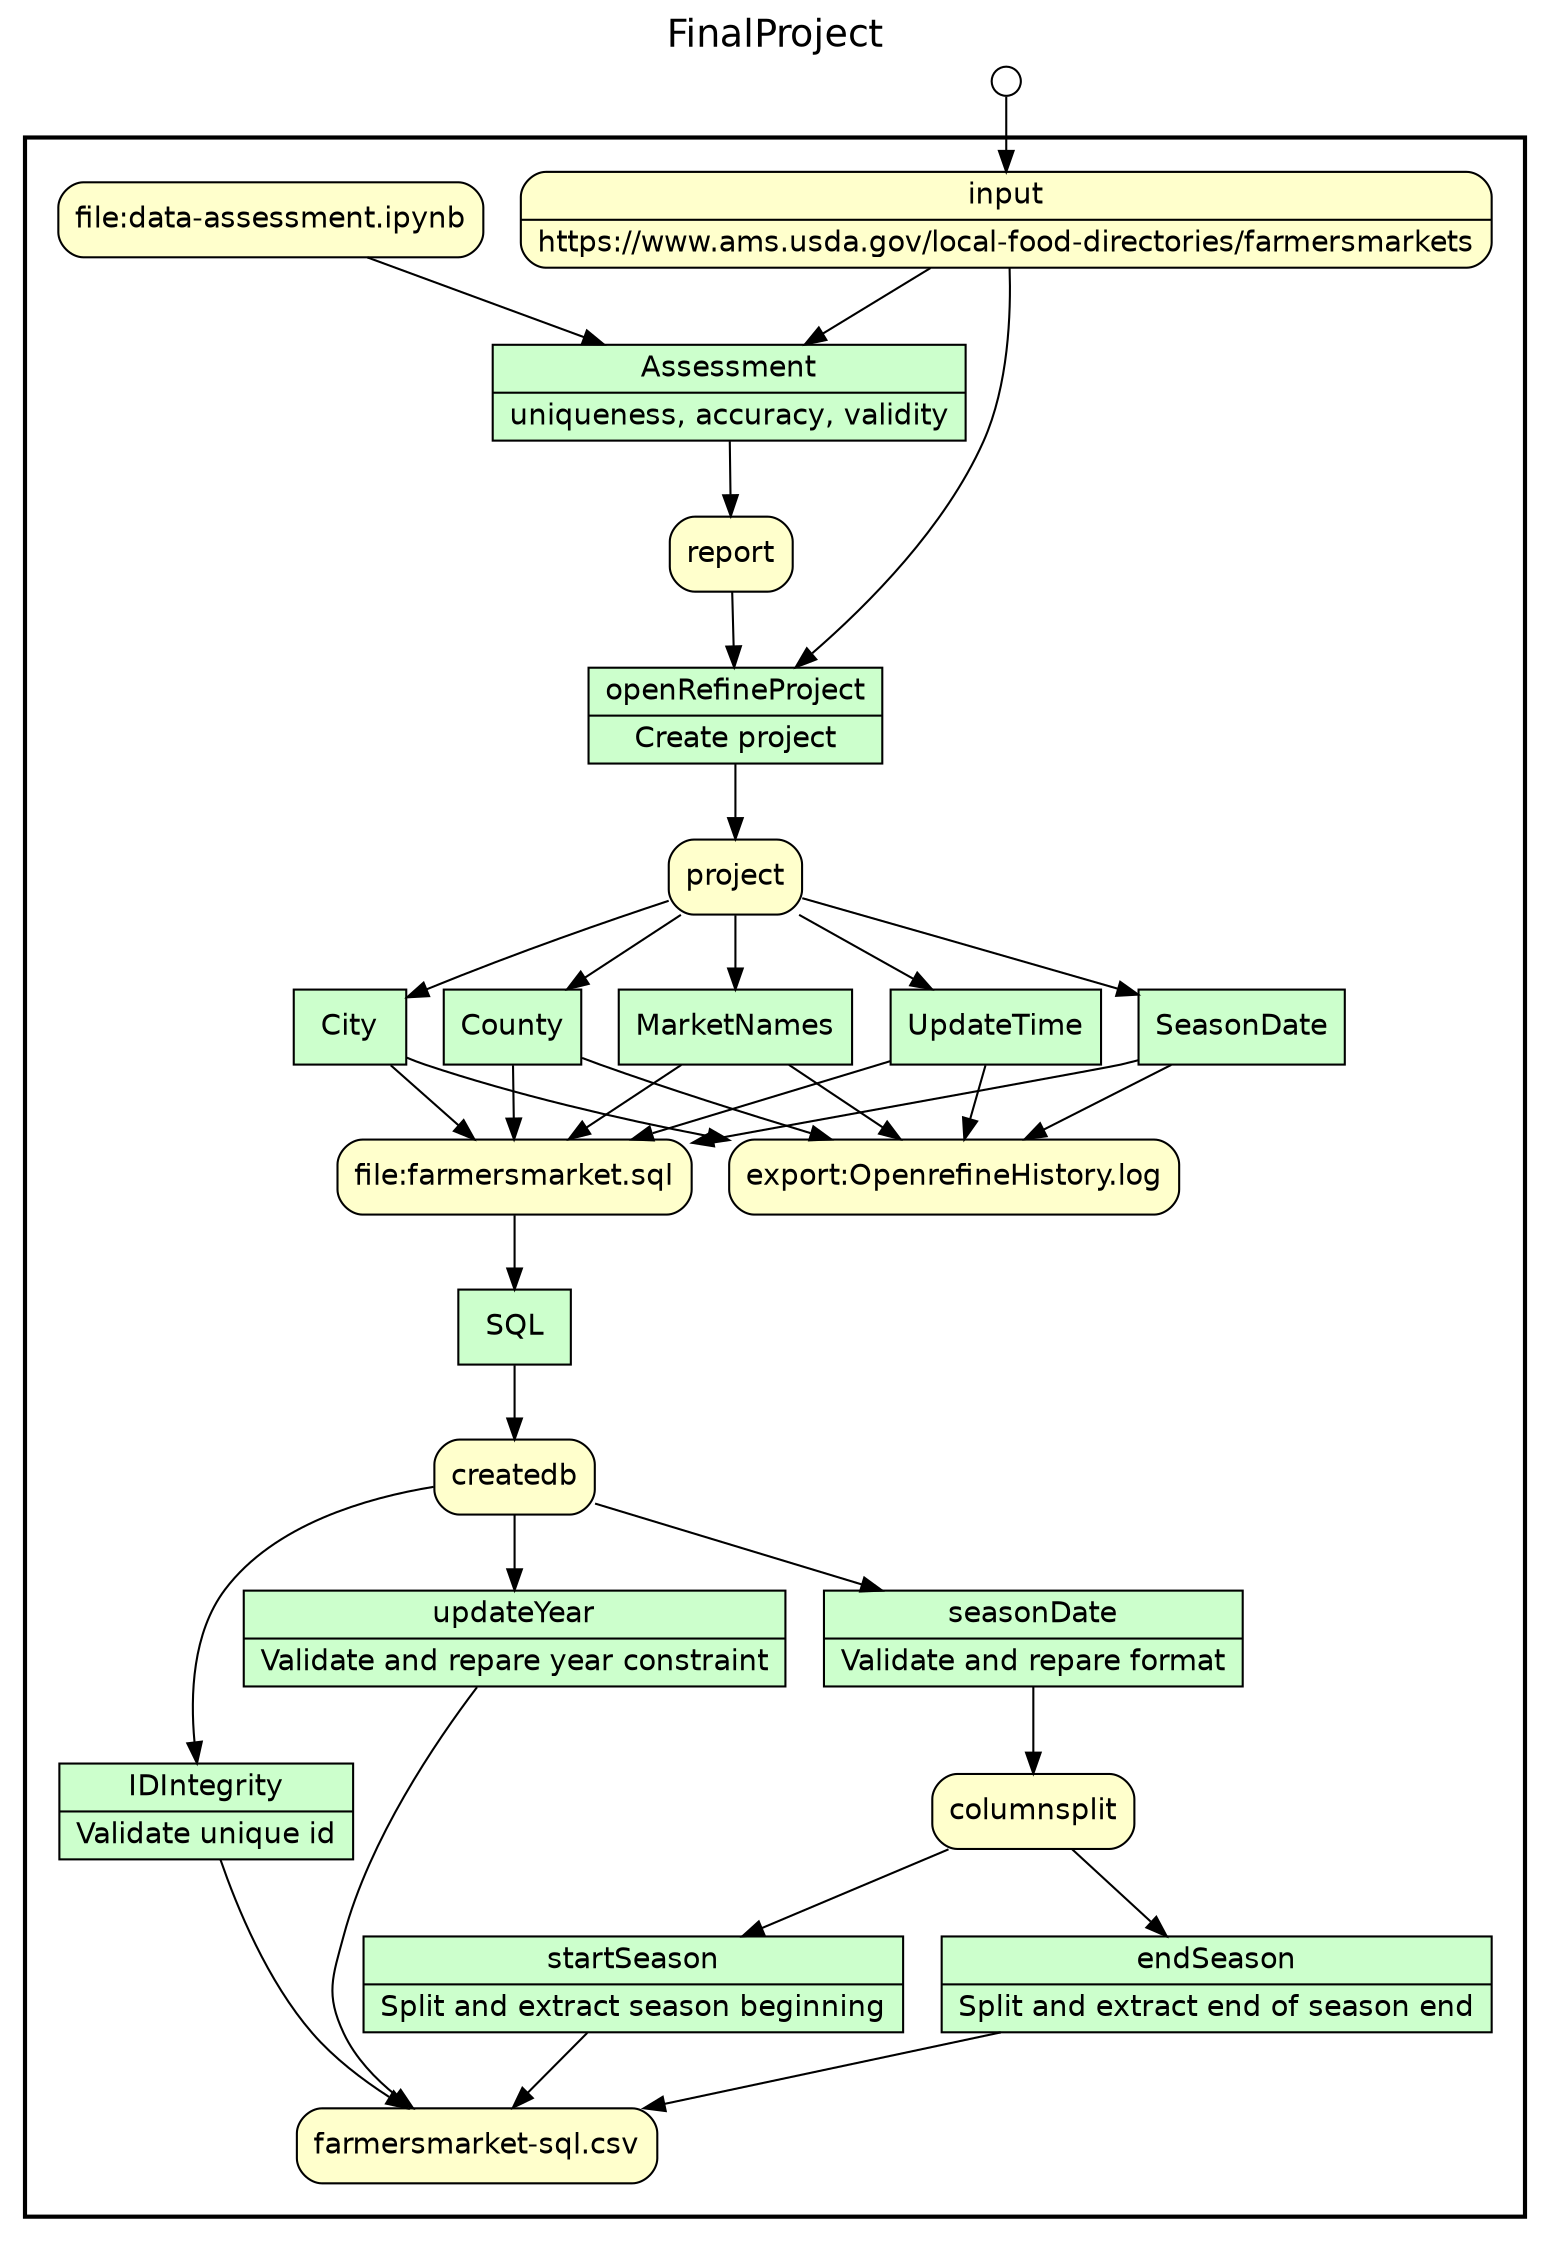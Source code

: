 
/* Start of top-level graph */
digraph Workflow {
rankdir=TB

/* Title for graph */
fontname=Helvetica; fontsize=18; labelloc=t
label=FinalProject

/* Start of double cluster for drawing box around nodes in workflow */
subgraph cluster_workflow_box_outer { label=""; color=black; penwidth=2
subgraph cluster_workflow_box_inner { label=""; penwidth=0

/* Style for nodes representing atomic programs in workflow */
node[shape=box style=filled fillcolor="#CCFFCC" peripheries=1 fontname=Helvetica]

/* Nodes representing atomic programs in workflow */
openRefineProject [shape=record rankdir=LR label="{<f0> openRefineProject |<f1> Create project}"];
Assessment [shape=record rankdir=LR label="{<f0> Assessment |<f1> uniqueness, accuracy, validity}"];
MarketNames
UpdateTime
SeasonDate
City
County
SQL
IDIntegrity [shape=record rankdir=LR label="{<f0> IDIntegrity |<f1> Validate unique id}"];
updateYear [shape=record rankdir=LR label="{<f0> updateYear |<f1> Validate and repare year constraint}"];
seasonDate [shape=record rankdir=LR label="{<f0> seasonDate |<f1> Validate and repare format}"];
startSeason [shape=record rankdir=LR label="{<f0> startSeason |<f1> Split and extract season beginning}"];
endSeason [shape=record rankdir=LR label="{<f0> endSeason |<f1> Split and extract end of season end}"];

/* Style for nodes representing non-parameter data channels in workflow */
node[shape=box style="rounded,filled" fillcolor="#FFFFCC" peripheries=1 fontname=Helvetica]

/* Nodes representing non-parameter data channels in workflow */
input [shape=record rankdir=LR label="{<f0> input |<f1> https\://www.ams.usda.gov/local-food-directories/farmersmarkets}"];
report
project
"file:farmersmarket.sql"
createdb
columnsplit

/* Edges representing connections between programs and channels */
openRefineProject -> project
input -> openRefineProject
report -> openRefineProject
Assessment -> report
input -> Assessment
"file:data-assessment.ipynb" -> Assessment
MarketNames -> "file:farmersmarket.sql"
MarketNames -> "export:OpenrefineHistory.log"
project -> MarketNames
UpdateTime -> "export:OpenrefineHistory.log"
UpdateTime -> "file:farmersmarket.sql"
project -> UpdateTime
SeasonDate -> "file:farmersmarket.sql"
SeasonDate -> "export:OpenrefineHistory.log"
project -> SeasonDate
City -> "file:farmersmarket.sql"
City -> "export:OpenrefineHistory.log"
project -> City
County -> "file:farmersmarket.sql"
County -> "export:OpenrefineHistory.log"
project -> County
SQL -> createdb
"file:farmersmarket.sql" -> SQL
IDIntegrity -> "farmersmarket-sql.csv"
createdb -> IDIntegrity
updateYear -> "farmersmarket-sql.csv"
createdb -> updateYear
seasonDate -> columnsplit
createdb -> seasonDate
startSeason -> "farmersmarket-sql.csv"
columnsplit -> startSeason
endSeason -> "farmersmarket-sql.csv"
columnsplit -> endSeason

/* End of double cluster for drawing box around nodes in workflow */
}}

/* Style for nodes representing workflow input ports */
node[shape=circle style="rounded,filled" fillcolor="#FFFFFF" peripheries=1 fontname=Helvetica width=0.2]

/* Nodes representing workflow input ports */
input_input_port [label=""]

/* Style for nodes representing workflow output ports */
node[shape=circle style="rounded,filled" fillcolor="#FFFFFF" peripheries=1 fontname=Helvetica width=0.2]

/* Nodes representing workflow output ports */

/* Edges from input ports to channels */
input_input_port -> input

/* Edges from channels to output ports */

/* End of top-level graph */
}
